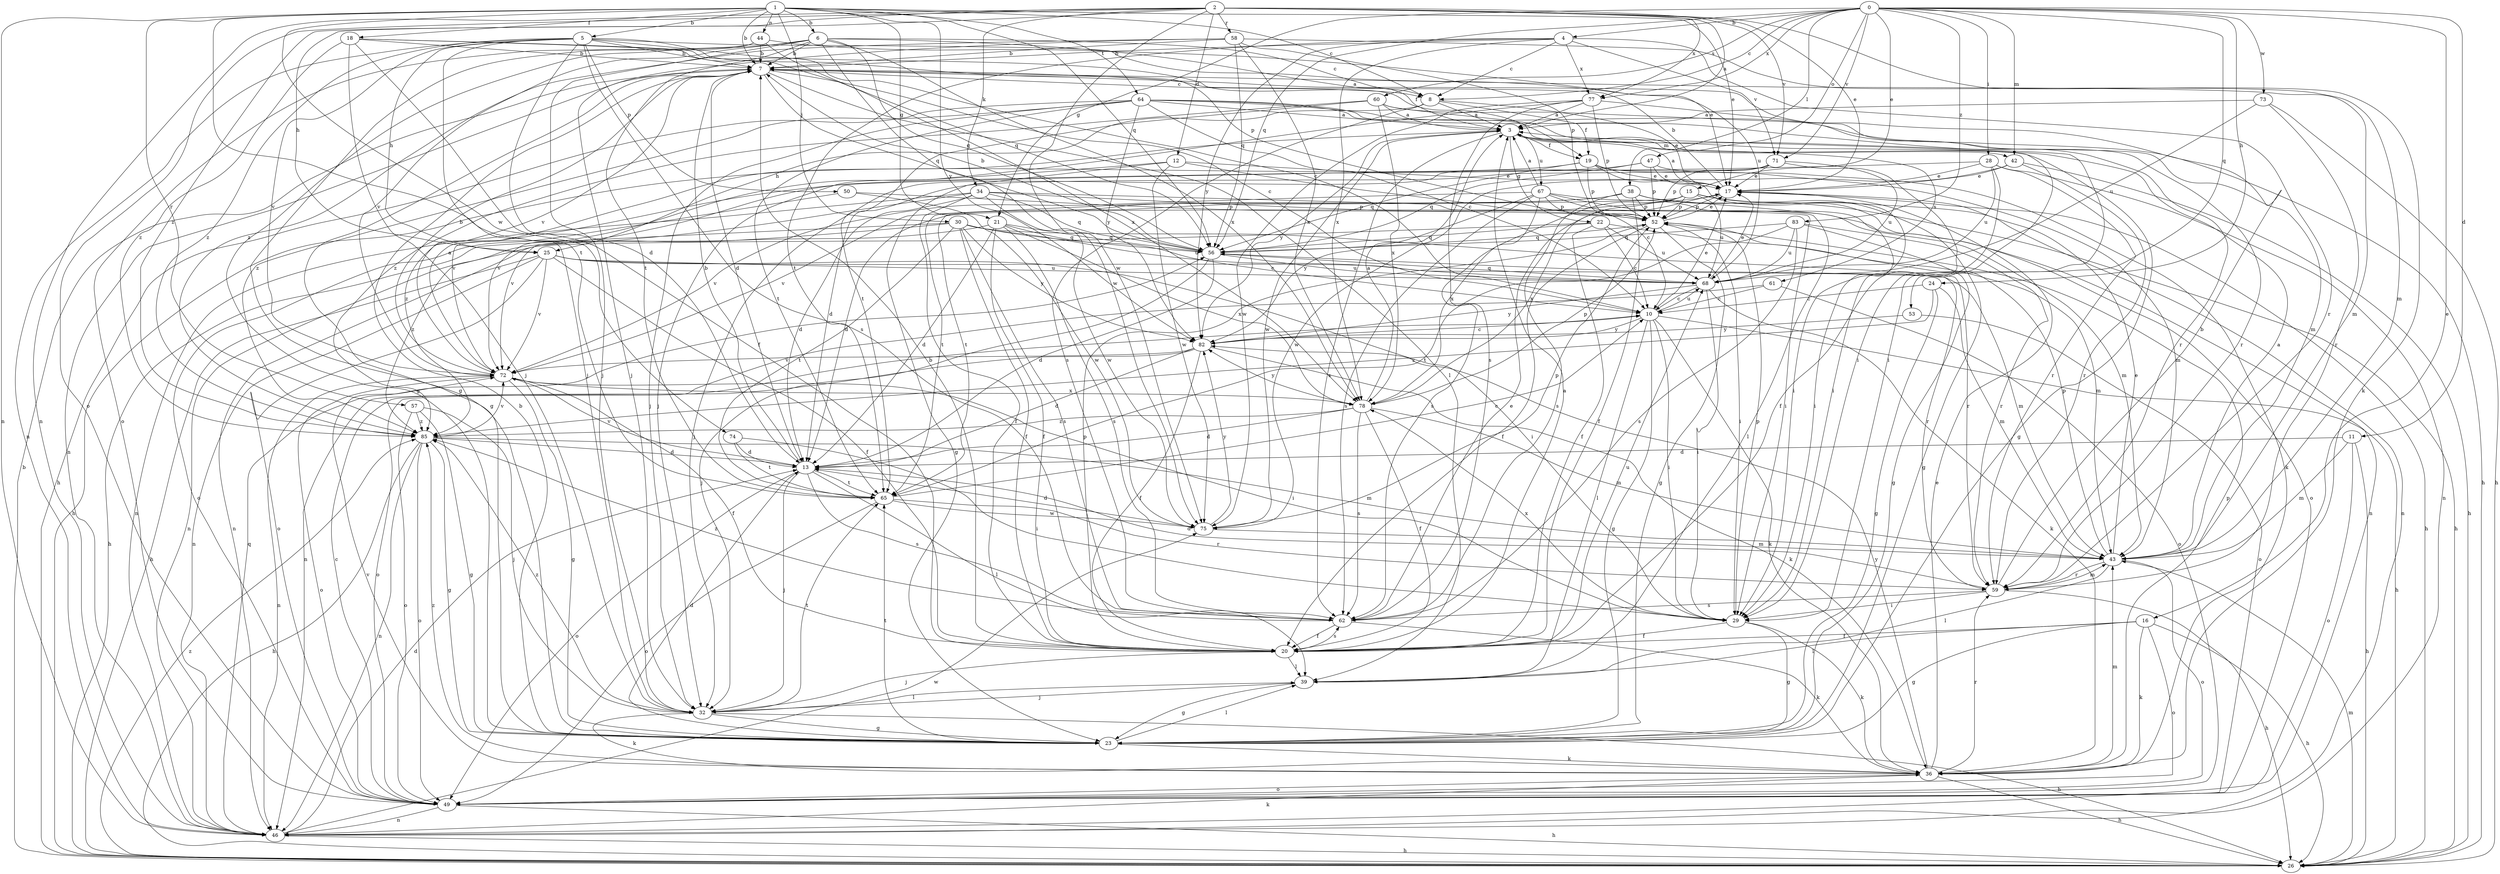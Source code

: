 strict digraph  {
0;
1;
2;
3;
4;
5;
6;
7;
8;
10;
11;
12;
13;
15;
16;
17;
18;
19;
20;
21;
22;
23;
24;
25;
26;
28;
29;
30;
32;
34;
36;
38;
39;
42;
43;
44;
46;
47;
49;
50;
52;
53;
56;
57;
58;
59;
60;
61;
62;
64;
65;
67;
68;
71;
72;
73;
74;
75;
77;
78;
82;
83;
85;
0 -> 4  [label=b];
0 -> 8  [label=c];
0 -> 11  [label=d];
0 -> 15  [label=e];
0 -> 16  [label=e];
0 -> 21  [label=g];
0 -> 24  [label=h];
0 -> 28  [label=i];
0 -> 38  [label=l];
0 -> 42  [label=m];
0 -> 47  [label=o];
0 -> 53  [label=q];
0 -> 56  [label=q];
0 -> 60  [label=s];
0 -> 71  [label=v];
0 -> 73  [label=w];
0 -> 77  [label=x];
0 -> 83  [label=z];
1 -> 5  [label=b];
1 -> 6  [label=b];
1 -> 7  [label=b];
1 -> 8  [label=c];
1 -> 17  [label=e];
1 -> 18  [label=f];
1 -> 21  [label=g];
1 -> 30  [label=j];
1 -> 44  [label=n];
1 -> 46  [label=n];
1 -> 56  [label=q];
1 -> 57  [label=r];
1 -> 64  [label=t];
1 -> 65  [label=t];
1 -> 74  [label=w];
1 -> 82  [label=y];
2 -> 3  [label=a];
2 -> 12  [label=d];
2 -> 17  [label=e];
2 -> 25  [label=h];
2 -> 34  [label=k];
2 -> 36  [label=k];
2 -> 46  [label=n];
2 -> 49  [label=o];
2 -> 58  [label=r];
2 -> 71  [label=v];
2 -> 75  [label=w];
2 -> 77  [label=x];
2 -> 85  [label=z];
3 -> 19  [label=f];
3 -> 22  [label=g];
3 -> 23  [label=g];
3 -> 42  [label=m];
3 -> 61  [label=s];
3 -> 62  [label=s];
3 -> 67  [label=u];
3 -> 75  [label=w];
3 -> 82  [label=y];
4 -> 7  [label=b];
4 -> 8  [label=c];
4 -> 59  [label=r];
4 -> 65  [label=t];
4 -> 71  [label=v];
4 -> 77  [label=x];
4 -> 78  [label=x];
4 -> 82  [label=y];
5 -> 7  [label=b];
5 -> 13  [label=d];
5 -> 19  [label=f];
5 -> 25  [label=h];
5 -> 32  [label=j];
5 -> 46  [label=n];
5 -> 50  [label=p];
5 -> 52  [label=p];
5 -> 62  [label=s];
5 -> 68  [label=u];
5 -> 72  [label=v];
5 -> 85  [label=z];
6 -> 3  [label=a];
6 -> 7  [label=b];
6 -> 8  [label=c];
6 -> 23  [label=g];
6 -> 32  [label=j];
6 -> 56  [label=q];
6 -> 65  [label=t];
6 -> 72  [label=v];
6 -> 75  [label=w];
6 -> 78  [label=x];
7 -> 8  [label=c];
7 -> 10  [label=c];
7 -> 13  [label=d];
7 -> 23  [label=g];
7 -> 39  [label=l];
7 -> 43  [label=m];
7 -> 46  [label=n];
7 -> 56  [label=q];
7 -> 72  [label=v];
8 -> 3  [label=a];
8 -> 17  [label=e];
8 -> 19  [label=f];
8 -> 25  [label=h];
8 -> 62  [label=s];
10 -> 17  [label=e];
10 -> 23  [label=g];
10 -> 26  [label=h];
10 -> 29  [label=i];
10 -> 36  [label=k];
10 -> 39  [label=l];
10 -> 68  [label=u];
10 -> 82  [label=y];
11 -> 13  [label=d];
11 -> 26  [label=h];
11 -> 43  [label=m];
11 -> 49  [label=o];
12 -> 10  [label=c];
12 -> 17  [label=e];
12 -> 23  [label=g];
12 -> 72  [label=v];
12 -> 75  [label=w];
13 -> 7  [label=b];
13 -> 32  [label=j];
13 -> 39  [label=l];
13 -> 49  [label=o];
13 -> 62  [label=s];
13 -> 65  [label=t];
13 -> 72  [label=v];
15 -> 23  [label=g];
15 -> 46  [label=n];
15 -> 52  [label=p];
15 -> 62  [label=s];
15 -> 65  [label=t];
15 -> 68  [label=u];
15 -> 78  [label=x];
16 -> 20  [label=f];
16 -> 23  [label=g];
16 -> 26  [label=h];
16 -> 36  [label=k];
16 -> 39  [label=l];
16 -> 49  [label=o];
17 -> 3  [label=a];
17 -> 7  [label=b];
17 -> 13  [label=d];
17 -> 26  [label=h];
17 -> 52  [label=p];
18 -> 7  [label=b];
18 -> 10  [label=c];
18 -> 20  [label=f];
18 -> 32  [label=j];
18 -> 78  [label=x];
18 -> 85  [label=z];
19 -> 17  [label=e];
19 -> 26  [label=h];
19 -> 29  [label=i];
19 -> 43  [label=m];
19 -> 52  [label=p];
19 -> 56  [label=q];
20 -> 3  [label=a];
20 -> 7  [label=b];
20 -> 32  [label=j];
20 -> 39  [label=l];
20 -> 52  [label=p];
20 -> 62  [label=s];
20 -> 68  [label=u];
21 -> 10  [label=c];
21 -> 13  [label=d];
21 -> 20  [label=f];
21 -> 46  [label=n];
21 -> 56  [label=q];
21 -> 62  [label=s];
21 -> 78  [label=x];
22 -> 10  [label=c];
22 -> 20  [label=f];
22 -> 43  [label=m];
22 -> 46  [label=n];
22 -> 56  [label=q];
22 -> 68  [label=u];
23 -> 7  [label=b];
23 -> 13  [label=d];
23 -> 36  [label=k];
23 -> 39  [label=l];
23 -> 65  [label=t];
24 -> 10  [label=c];
24 -> 23  [label=g];
24 -> 43  [label=m];
24 -> 85  [label=z];
25 -> 20  [label=f];
25 -> 26  [label=h];
25 -> 29  [label=i];
25 -> 43  [label=m];
25 -> 46  [label=n];
25 -> 49  [label=o];
25 -> 68  [label=u];
25 -> 72  [label=v];
26 -> 7  [label=b];
26 -> 43  [label=m];
26 -> 85  [label=z];
28 -> 17  [label=e];
28 -> 20  [label=f];
28 -> 46  [label=n];
28 -> 59  [label=r];
28 -> 68  [label=u];
28 -> 85  [label=z];
29 -> 20  [label=f];
29 -> 23  [label=g];
29 -> 36  [label=k];
29 -> 52  [label=p];
29 -> 78  [label=x];
30 -> 20  [label=f];
30 -> 26  [label=h];
30 -> 56  [label=q];
30 -> 59  [label=r];
30 -> 62  [label=s];
30 -> 65  [label=t];
30 -> 68  [label=u];
30 -> 82  [label=y];
30 -> 85  [label=z];
32 -> 23  [label=g];
32 -> 26  [label=h];
32 -> 36  [label=k];
32 -> 39  [label=l];
32 -> 65  [label=t];
32 -> 85  [label=z];
34 -> 13  [label=d];
34 -> 20  [label=f];
34 -> 29  [label=i];
34 -> 46  [label=n];
34 -> 52  [label=p];
34 -> 56  [label=q];
34 -> 72  [label=v];
34 -> 75  [label=w];
36 -> 17  [label=e];
36 -> 26  [label=h];
36 -> 43  [label=m];
36 -> 49  [label=o];
36 -> 52  [label=p];
36 -> 59  [label=r];
36 -> 72  [label=v];
36 -> 82  [label=y];
36 -> 85  [label=z];
38 -> 20  [label=f];
38 -> 26  [label=h];
38 -> 29  [label=i];
38 -> 49  [label=o];
38 -> 52  [label=p];
38 -> 62  [label=s];
38 -> 65  [label=t];
38 -> 72  [label=v];
39 -> 23  [label=g];
39 -> 32  [label=j];
42 -> 17  [label=e];
42 -> 26  [label=h];
42 -> 59  [label=r];
42 -> 75  [label=w];
43 -> 3  [label=a];
43 -> 17  [label=e];
43 -> 39  [label=l];
43 -> 49  [label=o];
43 -> 52  [label=p];
43 -> 59  [label=r];
44 -> 7  [label=b];
44 -> 17  [label=e];
44 -> 23  [label=g];
44 -> 49  [label=o];
44 -> 56  [label=q];
46 -> 13  [label=d];
46 -> 26  [label=h];
46 -> 36  [label=k];
46 -> 56  [label=q];
46 -> 75  [label=w];
47 -> 17  [label=e];
47 -> 36  [label=k];
47 -> 52  [label=p];
47 -> 56  [label=q];
47 -> 72  [label=v];
49 -> 10  [label=c];
49 -> 26  [label=h];
49 -> 46  [label=n];
50 -> 49  [label=o];
50 -> 52  [label=p];
50 -> 75  [label=w];
52 -> 17  [label=e];
52 -> 20  [label=f];
52 -> 23  [label=g];
52 -> 29  [label=i];
52 -> 56  [label=q];
53 -> 49  [label=o];
53 -> 82  [label=y];
56 -> 7  [label=b];
56 -> 13  [label=d];
56 -> 32  [label=j];
56 -> 59  [label=r];
56 -> 68  [label=u];
57 -> 23  [label=g];
57 -> 32  [label=j];
57 -> 49  [label=o];
57 -> 85  [label=z];
58 -> 7  [label=b];
58 -> 32  [label=j];
58 -> 43  [label=m];
58 -> 52  [label=p];
58 -> 56  [label=q];
58 -> 78  [label=x];
58 -> 85  [label=z];
59 -> 7  [label=b];
59 -> 13  [label=d];
59 -> 26  [label=h];
59 -> 29  [label=i];
59 -> 43  [label=m];
59 -> 62  [label=s];
60 -> 3  [label=a];
60 -> 26  [label=h];
60 -> 29  [label=i];
60 -> 65  [label=t];
60 -> 78  [label=x];
60 -> 85  [label=z];
61 -> 10  [label=c];
61 -> 46  [label=n];
61 -> 49  [label=o];
62 -> 17  [label=e];
62 -> 20  [label=f];
62 -> 36  [label=k];
62 -> 85  [label=z];
64 -> 3  [label=a];
64 -> 10  [label=c];
64 -> 26  [label=h];
64 -> 29  [label=i];
64 -> 32  [label=j];
64 -> 43  [label=m];
64 -> 59  [label=r];
64 -> 65  [label=t];
64 -> 82  [label=y];
64 -> 85  [label=z];
65 -> 10  [label=c];
65 -> 49  [label=o];
65 -> 59  [label=r];
65 -> 75  [label=w];
67 -> 3  [label=a];
67 -> 39  [label=l];
67 -> 43  [label=m];
67 -> 46  [label=n];
67 -> 52  [label=p];
67 -> 62  [label=s];
67 -> 72  [label=v];
67 -> 78  [label=x];
67 -> 82  [label=y];
68 -> 10  [label=c];
68 -> 17  [label=e];
68 -> 29  [label=i];
68 -> 36  [label=k];
68 -> 56  [label=q];
68 -> 82  [label=y];
71 -> 13  [label=d];
71 -> 17  [label=e];
71 -> 29  [label=i];
71 -> 32  [label=j];
71 -> 52  [label=p];
71 -> 68  [label=u];
72 -> 3  [label=a];
72 -> 7  [label=b];
72 -> 20  [label=f];
72 -> 23  [label=g];
72 -> 29  [label=i];
72 -> 46  [label=n];
72 -> 49  [label=o];
72 -> 78  [label=x];
73 -> 3  [label=a];
73 -> 26  [label=h];
73 -> 59  [label=r];
73 -> 68  [label=u];
74 -> 13  [label=d];
74 -> 29  [label=i];
74 -> 65  [label=t];
75 -> 13  [label=d];
75 -> 43  [label=m];
75 -> 52  [label=p];
75 -> 82  [label=y];
77 -> 3  [label=a];
77 -> 32  [label=j];
77 -> 52  [label=p];
77 -> 59  [label=r];
77 -> 62  [label=s];
77 -> 75  [label=w];
78 -> 3  [label=a];
78 -> 13  [label=d];
78 -> 20  [label=f];
78 -> 43  [label=m];
78 -> 52  [label=p];
78 -> 62  [label=s];
78 -> 82  [label=y];
78 -> 85  [label=z];
82 -> 10  [label=c];
82 -> 13  [label=d];
82 -> 20  [label=f];
82 -> 36  [label=k];
82 -> 49  [label=o];
82 -> 72  [label=v];
83 -> 23  [label=g];
83 -> 56  [label=q];
83 -> 59  [label=r];
83 -> 62  [label=s];
83 -> 65  [label=t];
83 -> 68  [label=u];
85 -> 13  [label=d];
85 -> 23  [label=g];
85 -> 26  [label=h];
85 -> 43  [label=m];
85 -> 46  [label=n];
85 -> 49  [label=o];
85 -> 72  [label=v];
}
